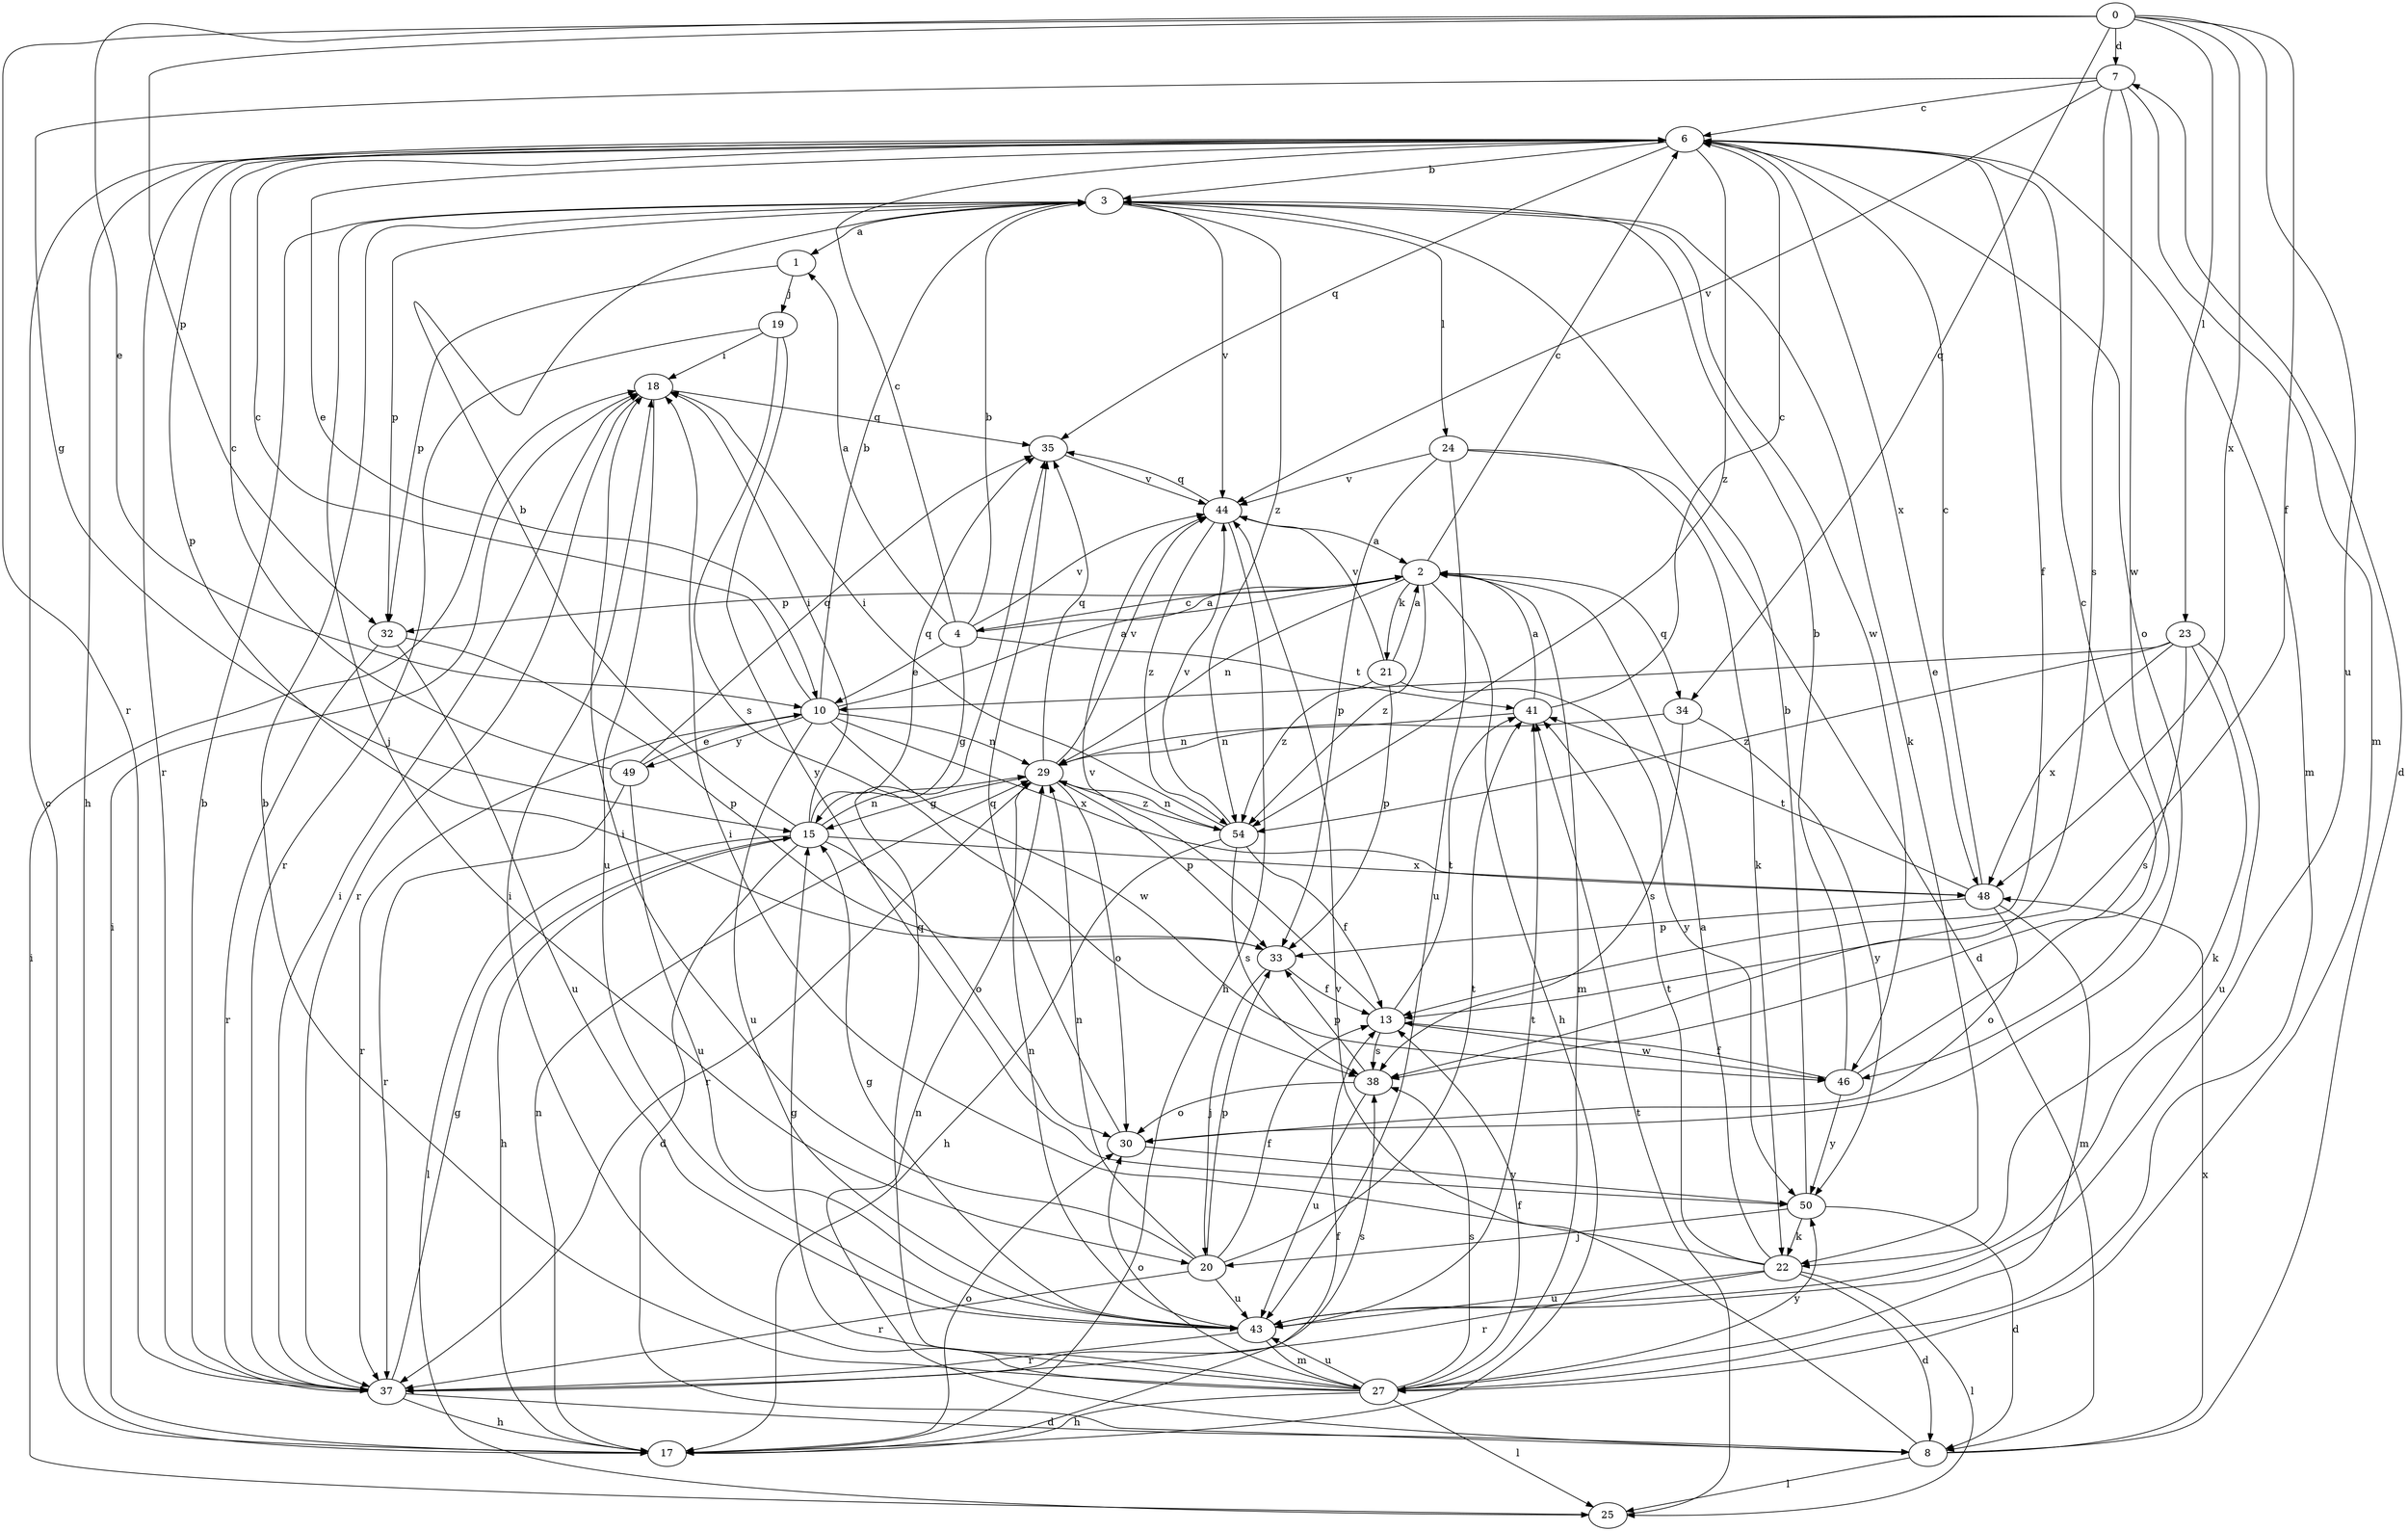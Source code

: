 strict digraph  {
0;
1;
2;
3;
4;
6;
7;
8;
10;
13;
15;
17;
18;
19;
20;
21;
22;
23;
24;
25;
27;
29;
30;
32;
33;
34;
35;
37;
38;
41;
43;
44;
46;
48;
49;
50;
54;
0 -> 7  [label=d];
0 -> 10  [label=e];
0 -> 13  [label=f];
0 -> 23  [label=l];
0 -> 32  [label=p];
0 -> 34  [label=q];
0 -> 37  [label=r];
0 -> 43  [label=u];
0 -> 48  [label=x];
1 -> 19  [label=j];
1 -> 32  [label=p];
2 -> 4  [label=c];
2 -> 6  [label=c];
2 -> 17  [label=h];
2 -> 21  [label=k];
2 -> 27  [label=m];
2 -> 29  [label=n];
2 -> 32  [label=p];
2 -> 34  [label=q];
2 -> 54  [label=z];
3 -> 1  [label=a];
3 -> 20  [label=j];
3 -> 22  [label=k];
3 -> 24  [label=l];
3 -> 32  [label=p];
3 -> 44  [label=v];
3 -> 46  [label=w];
3 -> 54  [label=z];
4 -> 1  [label=a];
4 -> 2  [label=a];
4 -> 3  [label=b];
4 -> 6  [label=c];
4 -> 10  [label=e];
4 -> 15  [label=g];
4 -> 41  [label=t];
4 -> 44  [label=v];
6 -> 3  [label=b];
6 -> 10  [label=e];
6 -> 13  [label=f];
6 -> 17  [label=h];
6 -> 27  [label=m];
6 -> 30  [label=o];
6 -> 33  [label=p];
6 -> 35  [label=q];
6 -> 37  [label=r];
6 -> 48  [label=x];
6 -> 54  [label=z];
7 -> 6  [label=c];
7 -> 15  [label=g];
7 -> 27  [label=m];
7 -> 38  [label=s];
7 -> 44  [label=v];
7 -> 46  [label=w];
8 -> 7  [label=d];
8 -> 25  [label=l];
8 -> 29  [label=n];
8 -> 44  [label=v];
8 -> 48  [label=x];
10 -> 2  [label=a];
10 -> 3  [label=b];
10 -> 6  [label=c];
10 -> 29  [label=n];
10 -> 37  [label=r];
10 -> 43  [label=u];
10 -> 46  [label=w];
10 -> 48  [label=x];
10 -> 49  [label=y];
13 -> 38  [label=s];
13 -> 41  [label=t];
13 -> 44  [label=v];
13 -> 46  [label=w];
15 -> 3  [label=b];
15 -> 8  [label=d];
15 -> 17  [label=h];
15 -> 18  [label=i];
15 -> 25  [label=l];
15 -> 29  [label=n];
15 -> 30  [label=o];
15 -> 35  [label=q];
15 -> 48  [label=x];
17 -> 6  [label=c];
17 -> 13  [label=f];
17 -> 18  [label=i];
17 -> 29  [label=n];
17 -> 30  [label=o];
18 -> 35  [label=q];
18 -> 37  [label=r];
18 -> 43  [label=u];
19 -> 18  [label=i];
19 -> 37  [label=r];
19 -> 38  [label=s];
19 -> 50  [label=y];
20 -> 13  [label=f];
20 -> 18  [label=i];
20 -> 29  [label=n];
20 -> 33  [label=p];
20 -> 37  [label=r];
20 -> 41  [label=t];
20 -> 43  [label=u];
21 -> 2  [label=a];
21 -> 33  [label=p];
21 -> 44  [label=v];
21 -> 50  [label=y];
21 -> 54  [label=z];
22 -> 2  [label=a];
22 -> 8  [label=d];
22 -> 18  [label=i];
22 -> 25  [label=l];
22 -> 37  [label=r];
22 -> 41  [label=t];
22 -> 43  [label=u];
23 -> 10  [label=e];
23 -> 22  [label=k];
23 -> 38  [label=s];
23 -> 43  [label=u];
23 -> 48  [label=x];
23 -> 54  [label=z];
24 -> 8  [label=d];
24 -> 22  [label=k];
24 -> 33  [label=p];
24 -> 43  [label=u];
24 -> 44  [label=v];
25 -> 18  [label=i];
25 -> 41  [label=t];
27 -> 3  [label=b];
27 -> 13  [label=f];
27 -> 15  [label=g];
27 -> 17  [label=h];
27 -> 18  [label=i];
27 -> 25  [label=l];
27 -> 30  [label=o];
27 -> 35  [label=q];
27 -> 38  [label=s];
27 -> 43  [label=u];
27 -> 50  [label=y];
29 -> 15  [label=g];
29 -> 30  [label=o];
29 -> 33  [label=p];
29 -> 35  [label=q];
29 -> 37  [label=r];
29 -> 44  [label=v];
29 -> 54  [label=z];
30 -> 35  [label=q];
30 -> 50  [label=y];
32 -> 33  [label=p];
32 -> 37  [label=r];
32 -> 43  [label=u];
33 -> 13  [label=f];
33 -> 20  [label=j];
34 -> 29  [label=n];
34 -> 38  [label=s];
34 -> 50  [label=y];
35 -> 44  [label=v];
37 -> 3  [label=b];
37 -> 8  [label=d];
37 -> 15  [label=g];
37 -> 17  [label=h];
37 -> 18  [label=i];
37 -> 38  [label=s];
38 -> 30  [label=o];
38 -> 33  [label=p];
38 -> 43  [label=u];
41 -> 2  [label=a];
41 -> 6  [label=c];
41 -> 29  [label=n];
43 -> 15  [label=g];
43 -> 27  [label=m];
43 -> 29  [label=n];
43 -> 37  [label=r];
43 -> 41  [label=t];
44 -> 2  [label=a];
44 -> 17  [label=h];
44 -> 35  [label=q];
44 -> 54  [label=z];
46 -> 3  [label=b];
46 -> 6  [label=c];
46 -> 13  [label=f];
46 -> 50  [label=y];
48 -> 6  [label=c];
48 -> 27  [label=m];
48 -> 30  [label=o];
48 -> 33  [label=p];
48 -> 41  [label=t];
49 -> 6  [label=c];
49 -> 10  [label=e];
49 -> 35  [label=q];
49 -> 37  [label=r];
49 -> 43  [label=u];
50 -> 3  [label=b];
50 -> 8  [label=d];
50 -> 20  [label=j];
50 -> 22  [label=k];
54 -> 13  [label=f];
54 -> 17  [label=h];
54 -> 18  [label=i];
54 -> 29  [label=n];
54 -> 38  [label=s];
54 -> 44  [label=v];
}
